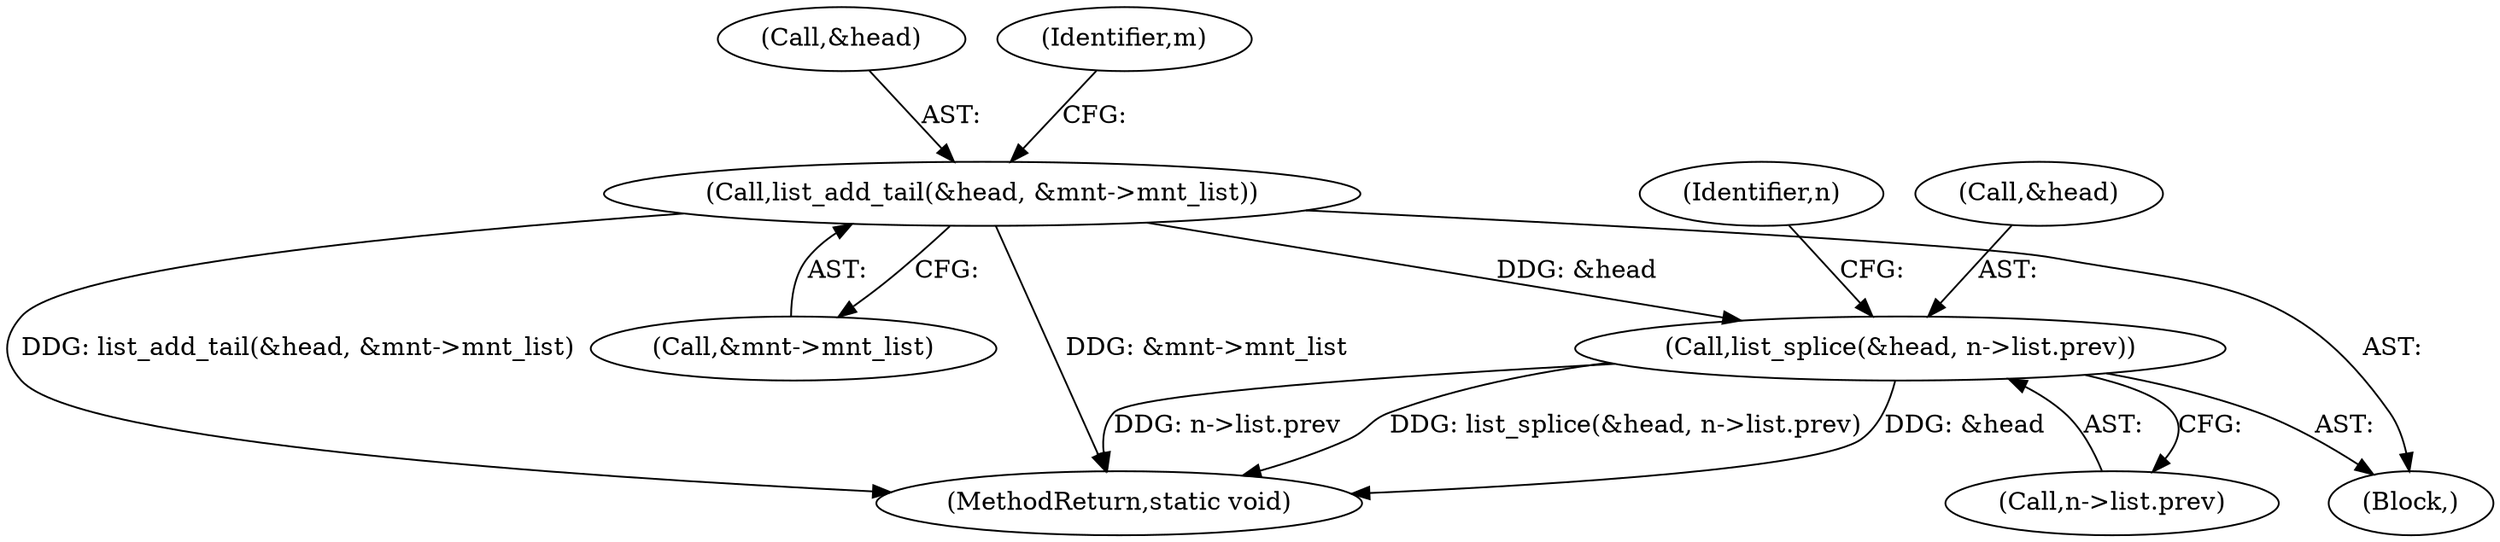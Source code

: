 digraph "0_linux_d29216842a85c7970c536108e093963f02714498_1@pointer" {
"1000135" [label="(Call,list_splice(&head, n->list.prev))"];
"1000123" [label="(Call,list_add_tail(&head, &mnt->mnt_list))"];
"1000124" [label="(Call,&head)"];
"1000126" [label="(Call,&mnt->mnt_list)"];
"1000132" [label="(Identifier,m)"];
"1000145" [label="(Identifier,n)"];
"1000103" [label="(Block,)"];
"1000161" [label="(MethodReturn,static void)"];
"1000136" [label="(Call,&head)"];
"1000138" [label="(Call,n->list.prev)"];
"1000135" [label="(Call,list_splice(&head, n->list.prev))"];
"1000123" [label="(Call,list_add_tail(&head, &mnt->mnt_list))"];
"1000135" -> "1000103"  [label="AST: "];
"1000135" -> "1000138"  [label="CFG: "];
"1000136" -> "1000135"  [label="AST: "];
"1000138" -> "1000135"  [label="AST: "];
"1000145" -> "1000135"  [label="CFG: "];
"1000135" -> "1000161"  [label="DDG: list_splice(&head, n->list.prev)"];
"1000135" -> "1000161"  [label="DDG: &head"];
"1000135" -> "1000161"  [label="DDG: n->list.prev"];
"1000123" -> "1000135"  [label="DDG: &head"];
"1000123" -> "1000103"  [label="AST: "];
"1000123" -> "1000126"  [label="CFG: "];
"1000124" -> "1000123"  [label="AST: "];
"1000126" -> "1000123"  [label="AST: "];
"1000132" -> "1000123"  [label="CFG: "];
"1000123" -> "1000161"  [label="DDG: list_add_tail(&head, &mnt->mnt_list)"];
"1000123" -> "1000161"  [label="DDG: &mnt->mnt_list"];
}
